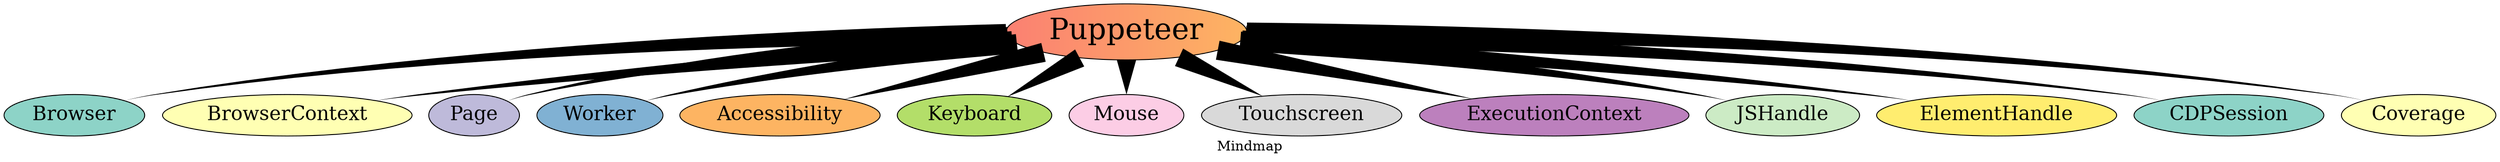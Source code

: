 digraph mindmap {
  bgcolor="transparent"
  label = "Mindmap"

  node [fontsize=20 style=filled colorscheme=set312]
  edge [fontsize=15 style=tapered penwidth=20 arrowhead=none ]

  Puppeteer [fillcolor="4:6" fontsize=30 ]
  a [fillcolor=1 label="Browser"]
  b [fillcolor=2 label="BrowserContext"]
  c [fillcolor=3 label="Page"]
  d [fillcolor=5 label="Worker"]
  e [fillcolor=6 label="Accessibility"]
  f [fillcolor=7 label="Keyboard"]
  g [fillcolor=8 label="Mouse"]
  h [fillcolor=9 label="Touchscreen"]
  i [fillcolor=10 label="ExecutionContext"]
  j [fillcolor=11 label="JSHandle"]
  k [fillcolor=12 label="ElementHandle"]
  l [fillcolor=1 label="CDPSession"]
  m [fillcolor=2 label="Coverage"]

  Puppeteer -> {a b c d e f g h i j k l m}
}
